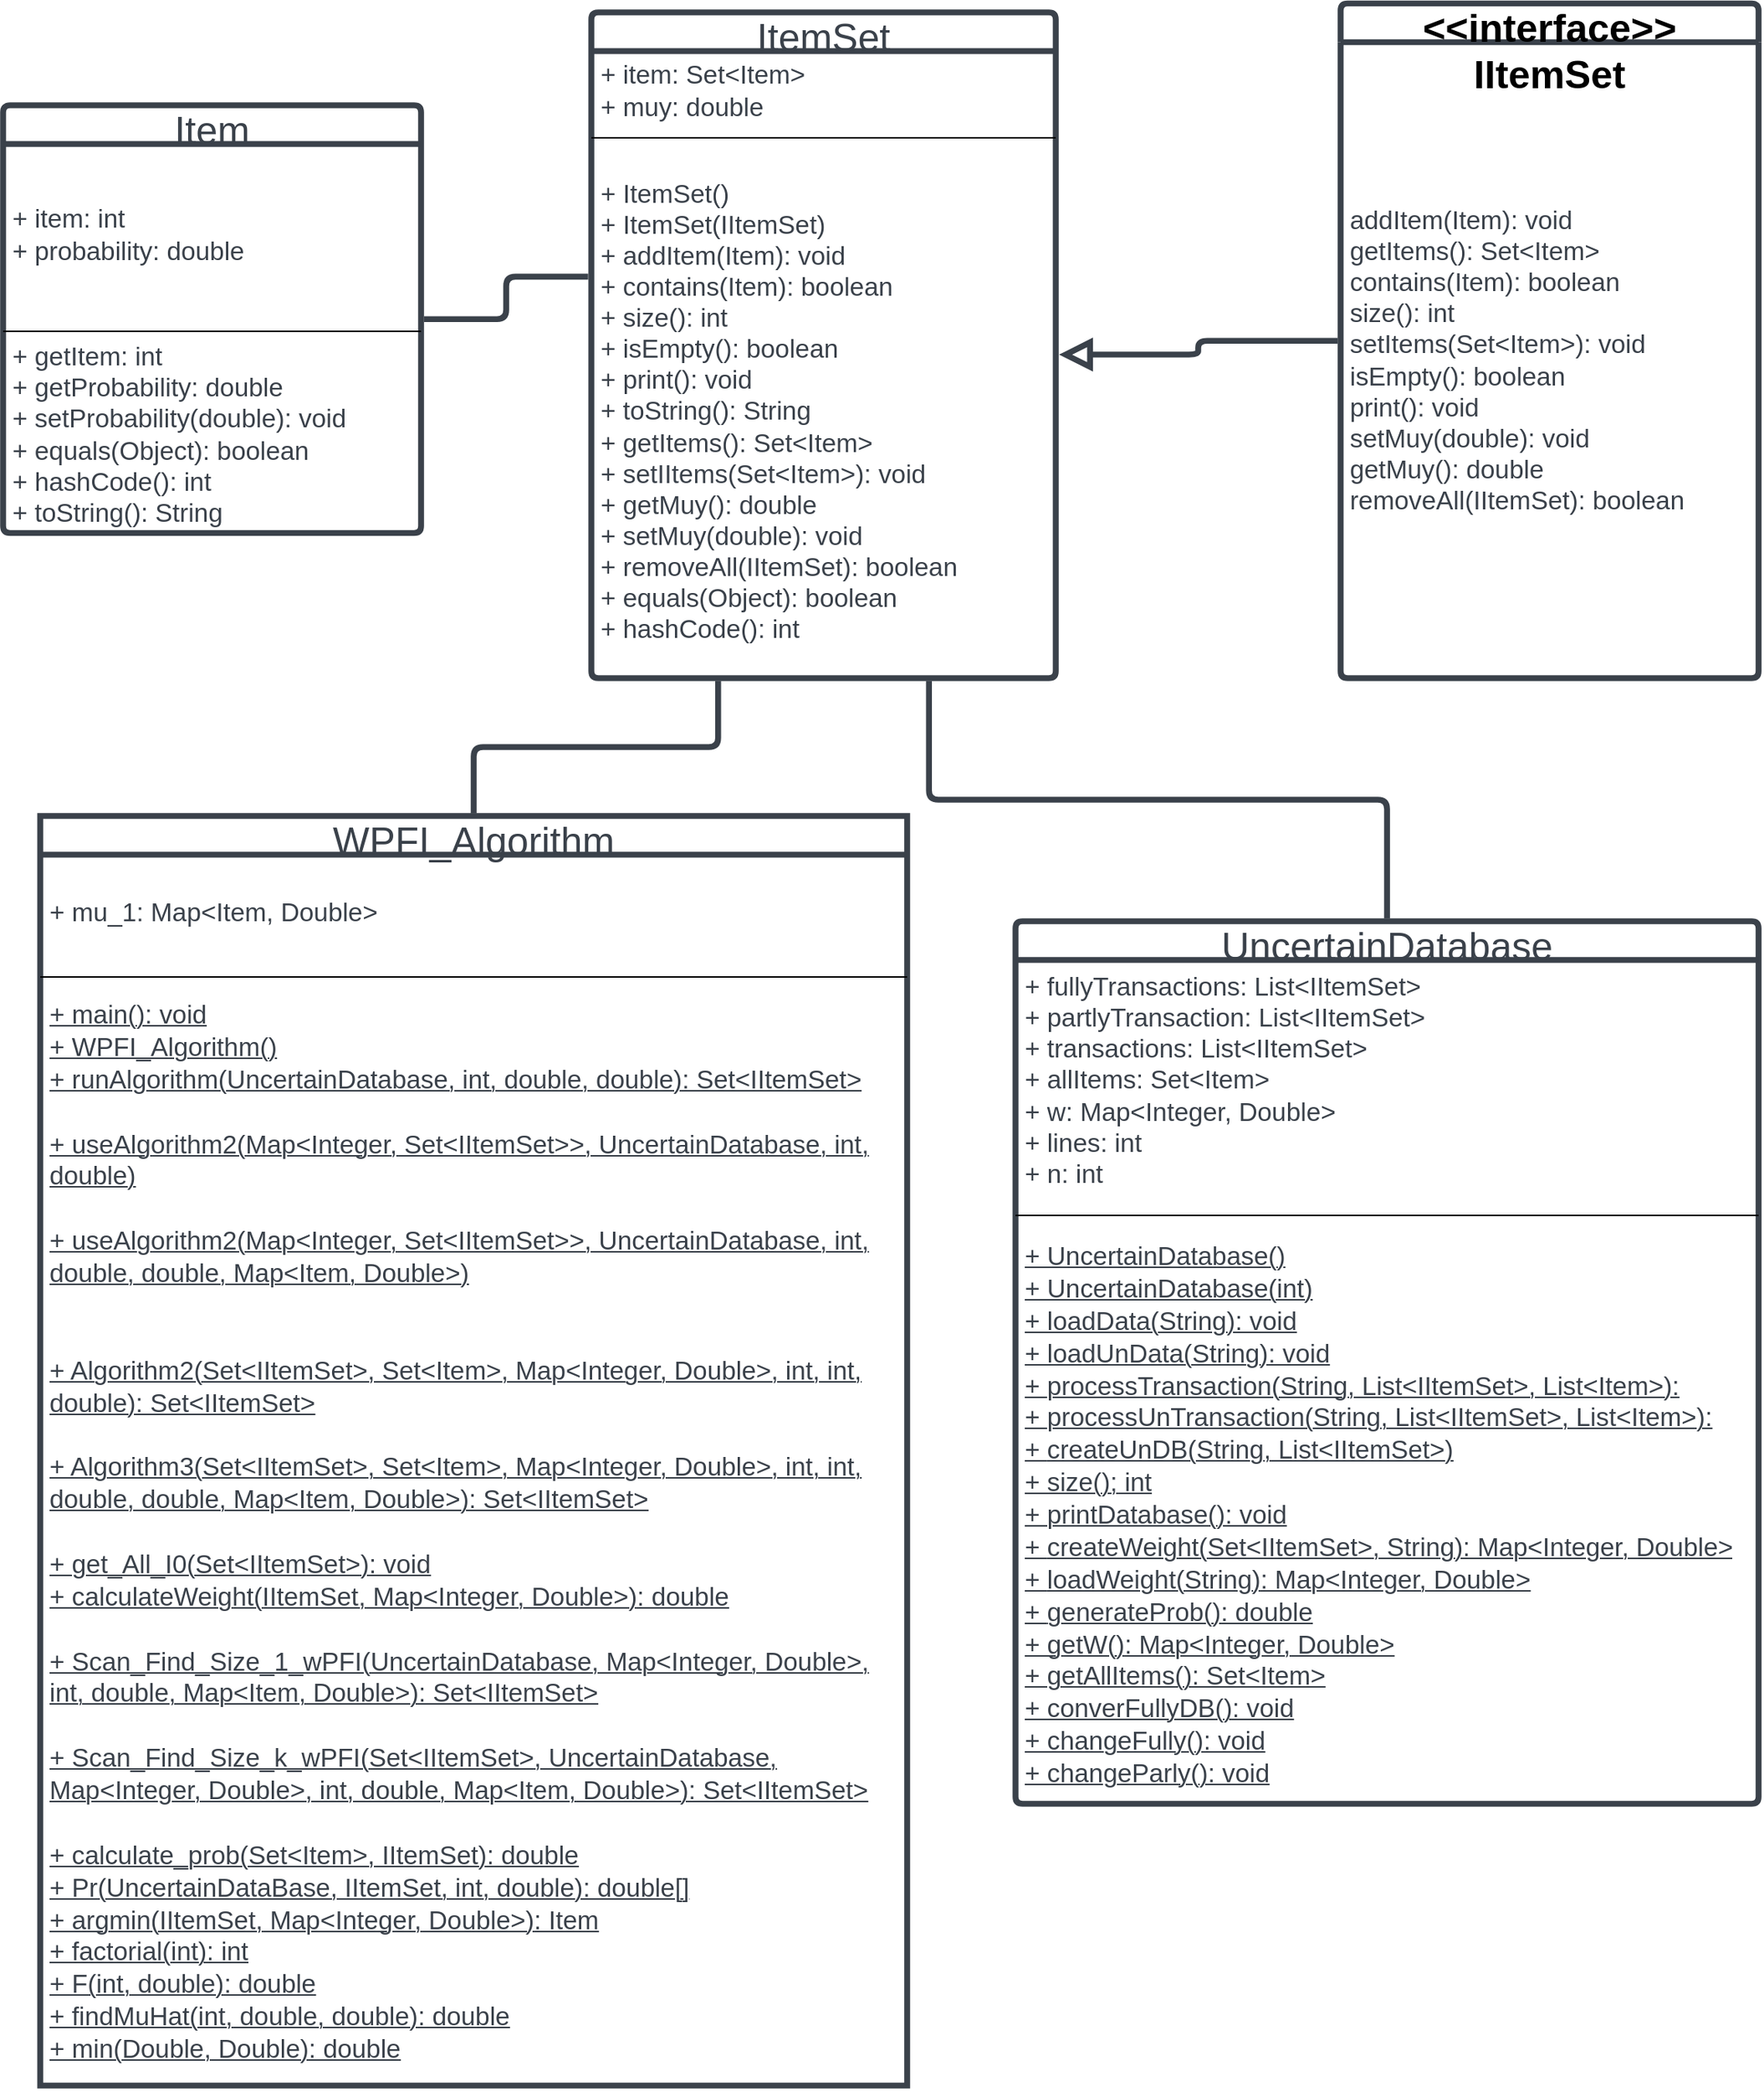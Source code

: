 <mxfile version="22.1.18" type="device">
  <diagram name="Trang-1" id="Hv0e7ztBrr9cdC-deEKX">
    <mxGraphModel dx="1960" dy="2292" grid="1" gridSize="10" guides="1" tooltips="1" connect="1" arrows="1" fold="1" page="1" pageScale="1" pageWidth="827" pageHeight="1169" math="0" shadow="0">
      <root>
        <mxCell id="0" />
        <mxCell id="1" parent="0" />
        <mxCell id="EFobRQ2AVmHJE45BsGNO-1" value="ItemSet" style="html=1;overflow=block;blockSpacing=1;swimlane;childLayout=stackLayout;horizontal=1;horizontalStack=0;resizeParent=1;resizeParentMax=0;resizeLast=0;collapsible=0;fontStyle=0;marginBottom=0;swimlaneFillColor=#ffffff;startSize=25;whiteSpace=wrap;fontSize=25;fontColor=#3a414a;align=center;spacing=0;strokeColor=#3a414a;strokeOpacity=100;rounded=1;absoluteArcSize=1;arcSize=9;strokeWidth=3.8;" parent="1" vertex="1">
          <mxGeometry x="640" y="-410" width="300" height="430" as="geometry" />
        </mxCell>
        <mxCell id="EFobRQ2AVmHJE45BsGNO-2" value="+ item: Set&amp;lt;Item&amp;gt;&#xa;+ muy: double" style="part=1;html=1;resizeHeight=0;strokeColor=none;fillColor=none;align=left;verticalAlign=middle;spacingLeft=4;spacingRight=4;overflow=hidden;rotatable=0;points=[[0,0.5],[1,0.5]];portConstraint=eastwest;swimlaneFillColor=#ffffff;strokeOpacity=100;whiteSpace=wrap;fontSize=16.7;fontColor=#3a414a;" parent="EFobRQ2AVmHJE45BsGNO-1" vertex="1">
          <mxGeometry y="25" width="300" height="52" as="geometry" />
        </mxCell>
        <mxCell id="EFobRQ2AVmHJE45BsGNO-3" value="" style="line;strokeWidth=1;fillColor=none;align=left;verticalAlign=middle;spacingTop=-1;spacingLeft=3;spacingRight=3;rotatable=0;labelPosition=right;points=[];portConstraint=eastwest;" parent="EFobRQ2AVmHJE45BsGNO-1" vertex="1">
          <mxGeometry y="77" width="300" height="8" as="geometry" />
        </mxCell>
        <mxCell id="EFobRQ2AVmHJE45BsGNO-4" value="+ ItemSet()&#xa;+ ItemSet(IItemSet)&#xa;+ addItem(Item): void&#xa;+ contains(Item): boolean&#xa;+ size(): int&#xa;+ isEmpty(): boolean&#xa;+ print(): void&#xa;+ toString(): String&#xa;+ getItems(): Set&amp;lt;Item&amp;gt;&#xa;+ setIItems(Set&amp;lt;Item&amp;gt;): void&#xa;+ getMuy(): double&#xa;+ setMuy(double): void&#xa;+ removeAll(IItemSet): boolean&#xa;+ equals(Object): boolean&#xa;+ hashCode(): int" style="part=1;html=1;resizeHeight=0;strokeColor=none;fillColor=none;align=left;verticalAlign=middle;spacingLeft=4;spacingRight=4;overflow=hidden;rotatable=0;points=[[0,0.5],[1,0.5]];portConstraint=eastwest;swimlaneFillColor=#ffffff;strokeOpacity=100;whiteSpace=wrap;fontSize=16.7;fontColor=#3a414a;" parent="EFobRQ2AVmHJE45BsGNO-1" vertex="1">
          <mxGeometry y="85" width="300" height="345" as="geometry" />
        </mxCell>
        <mxCell id="EFobRQ2AVmHJE45BsGNO-5" value="UncertainDatabase" style="html=1;overflow=block;blockSpacing=1;swimlane;childLayout=stackLayout;horizontal=1;horizontalStack=0;resizeParent=1;resizeParentMax=0;resizeLast=0;collapsible=0;fontStyle=0;marginBottom=0;swimlaneFillColor=#ffffff;startSize=25;whiteSpace=wrap;fontSize=25;fontColor=#3a414a;align=center;spacing=0;strokeColor=#3a414a;strokeOpacity=100;rounded=1;absoluteArcSize=1;arcSize=9;strokeWidth=3.8;" parent="1" vertex="1">
          <mxGeometry x="914" y="177" width="480" height="570" as="geometry" />
        </mxCell>
        <mxCell id="EFobRQ2AVmHJE45BsGNO-6" value="+ fullyTransactions: List&amp;lt;IItemSet&amp;gt;&#xa;+ partlyTransaction: List&amp;lt;IItemSet&amp;gt;&#xa;+ transactions: List&amp;lt;IItemSet&amp;gt;&#xa;+ allItems: Set&amp;lt;Item&amp;gt;&#xa;+ w: Map&amp;lt;Integer, Double&amp;gt;&#xa;+ lines: int&#xa;+ n: int" style="part=1;html=1;resizeHeight=0;strokeColor=none;fillColor=none;align=left;verticalAlign=middle;spacingLeft=4;spacingRight=4;overflow=hidden;rotatable=0;points=[[0,0.5],[1,0.5]];portConstraint=eastwest;swimlaneFillColor=#ffffff;strokeOpacity=100;whiteSpace=wrap;fontSize=16.7;fontColor=#3a414a;" parent="EFobRQ2AVmHJE45BsGNO-5" vertex="1">
          <mxGeometry y="25" width="480" height="155" as="geometry" />
        </mxCell>
        <mxCell id="EFobRQ2AVmHJE45BsGNO-7" value="" style="line;strokeWidth=1;fillColor=none;align=left;verticalAlign=middle;spacingTop=-1;spacingLeft=3;spacingRight=3;rotatable=0;labelPosition=right;points=[];portConstraint=eastwest;" parent="EFobRQ2AVmHJE45BsGNO-5" vertex="1">
          <mxGeometry y="180" width="480" height="20" as="geometry" />
        </mxCell>
        <mxCell id="EFobRQ2AVmHJE45BsGNO-8" value="&lt;div style=&quot;display: flex; justify-content: center; align-items: baseline; font-size: 0px; line-height: 1.25; margin-top: -2px;&quot;&gt;&lt;span&gt;&lt;span style=&quot;font-size:16.7px;color:#3a414a;&quot;&gt;&lt;span style=&quot;font-size:16.7px;color:#3a414a;&quot;&gt;+ UncertainDatabase()&lt;br&gt;+ UncertainDatabase(int)&lt;br&gt;+ loadData(String): void&lt;br&gt;+ loadUnData(String): void&lt;br&gt;+ &lt;/span&gt;&lt;span style=&quot;font-size:16.7px;color:#3a414a;text-decoration: underline;&quot;&gt;processTransaction(String, List&amp;lt;IItemSet&amp;gt;, List&amp;lt;Item&amp;gt;): &lt;/span&gt;&lt;span style=&quot;font-size:16.7px;color:#3a414a;&quot;&gt; &lt;br&gt;+ &lt;/span&gt;&lt;span style=&quot;font-size:16.7px;color:#3a414a;text-decoration: underline;&quot;&gt;processUnTransaction(String, List&amp;lt;IItemSet&amp;gt;, List&amp;lt;Item&amp;gt;): &lt;br&gt;&lt;/span&gt;&lt;span style=&quot;font-size:16.7px;color:#3a414a;&quot;&gt;+ &lt;/span&gt;&lt;span style=&quot;font-size:16.7px;color:#3a414a;text-decoration: underline;&quot;&gt;createUnDB(String, List&amp;lt;IItemSet&amp;gt;)&lt;/span&gt;&lt;span style=&quot;font-size:16.7px;color:#3a414a;&quot;&gt;&lt;br&gt;+ size(); int&lt;br&gt;+ printDatabase(): void&lt;br&gt;+ &lt;/span&gt;&lt;span style=&quot;font-size:16.7px;color:#3a414a;text-decoration: underline;&quot;&gt;createWeight(Set&amp;lt;IItemSet&amp;gt;, String):  Map&amp;lt;Integer, Double&amp;gt;&lt;br&gt;&lt;/span&gt;&lt;span style=&quot;font-size:16.7px;color:#3a414a;&quot;&gt;+ &lt;/span&gt;&lt;span style=&quot;font-size:16.7px;color:#3a414a;text-decoration: underline;&quot;&gt;loadWeight(String): Map&amp;lt;Integer, Double&amp;gt;&lt;/span&gt;&lt;br&gt;&lt;/span&gt;&lt;span style=&quot;font-size:16.7px;color:#3a414a;&quot;&gt;+ &lt;/span&gt;&lt;span style=&quot;font-size:16.7px;color:#3a414a;text-decoration: underline;&quot;&gt;generateProb(): double&lt;br&gt;&lt;/span&gt;&lt;span style=&quot;font-size:16.7px;color:#3a414a;&quot;&gt;+ getW(): Map&amp;lt;Integer, Double&amp;gt;&lt;br&gt;+ getAllItems(): Set&amp;lt;Item&amp;gt;&lt;br&gt;+ converFullyDB(): void&lt;br&gt;+ changeFully(): void&lt;br&gt;+ changeParly(): void&lt;/span&gt;&lt;/span&gt;&lt;/div&gt;" style="part=1;html=1;resizeHeight=0;strokeColor=none;fillColor=none;align=left;verticalAlign=middle;spacingLeft=4;spacingRight=4;overflow=hidden;rotatable=0;points=[[0,0.5],[1,0.5]];portConstraint=eastwest;swimlaneFillColor=#ffffff;strokeOpacity=100;whiteSpace=wrap;fontSize=16.7;fontColor=#3a414a;fontStyle=4;" parent="EFobRQ2AVmHJE45BsGNO-5" vertex="1">
          <mxGeometry y="200" width="480" height="370" as="geometry" />
        </mxCell>
        <mxCell id="EFobRQ2AVmHJE45BsGNO-9" value="Item" style="html=1;overflow=block;blockSpacing=1;swimlane;childLayout=stackLayout;horizontal=1;horizontalStack=0;resizeParent=1;resizeParentMax=0;resizeLast=0;collapsible=0;fontStyle=0;marginBottom=0;swimlaneFillColor=#ffffff;startSize=25;whiteSpace=wrap;fontSize=25;fontColor=#3a414a;align=center;spacing=0;strokeColor=#3a414a;strokeOpacity=100;rounded=1;absoluteArcSize=1;arcSize=9;strokeWidth=3.8;" parent="1" vertex="1">
          <mxGeometry x="260" y="-350" width="270" height="276.25" as="geometry" />
        </mxCell>
        <mxCell id="EFobRQ2AVmHJE45BsGNO-10" value="+ item: int&#xa;+ probability: double" style="part=1;html=1;resizeHeight=0;strokeColor=none;fillColor=none;align=left;verticalAlign=middle;spacingLeft=4;spacingRight=4;overflow=hidden;rotatable=0;points=[[0,0.5],[1,0.5]];portConstraint=eastwest;swimlaneFillColor=#ffffff;strokeOpacity=100;whiteSpace=wrap;fontSize=16.7;fontColor=#3a414a;" parent="EFobRQ2AVmHJE45BsGNO-9" vertex="1">
          <mxGeometry y="25" width="270" height="117" as="geometry" />
        </mxCell>
        <mxCell id="EFobRQ2AVmHJE45BsGNO-11" value="" style="line;strokeWidth=1;fillColor=none;align=left;verticalAlign=middle;spacingTop=-1;spacingLeft=3;spacingRight=3;rotatable=0;labelPosition=right;points=[];portConstraint=eastwest;" parent="EFobRQ2AVmHJE45BsGNO-9" vertex="1">
          <mxGeometry y="142" width="270" height="8" as="geometry" />
        </mxCell>
        <mxCell id="EFobRQ2AVmHJE45BsGNO-12" value="+ getItem: int&#xa;+ getProbability: double&#xa;+ setProbability(double): void&#xa;+ equals(Object): boolean&#xa;+ hashCode(): int&#xa;+ toString(): String" style="part=1;html=1;resizeHeight=0;strokeColor=none;fillColor=none;align=left;verticalAlign=middle;spacingLeft=4;spacingRight=4;overflow=hidden;rotatable=0;points=[[0,0.5],[1,0.5]];portConstraint=eastwest;swimlaneFillColor=#ffffff;strokeOpacity=100;whiteSpace=wrap;fontSize=16.7;fontColor=#3a414a;" parent="EFobRQ2AVmHJE45BsGNO-9" vertex="1">
          <mxGeometry y="150" width="270" height="126.25" as="geometry" />
        </mxCell>
        <mxCell id="EFobRQ2AVmHJE45BsGNO-13" value="WPFI_Algorithm" style="html=1;overflow=block;blockSpacing=1;swimlane;childLayout=stackLayout;horizontal=1;horizontalStack=0;resizeParent=1;resizeParentMax=0;resizeLast=0;collapsible=0;fontStyle=0;marginBottom=0;swimlaneFillColor=#ffffff;startSize=25;whiteSpace=wrap;fontSize=25;fontColor=#3a414a;align=center;spacing=0;strokeColor=#3a414a;strokeOpacity=100;rounded=1;absoluteArcSize=1;arcSize=0;strokeWidth=3.8;" parent="1" vertex="1">
          <mxGeometry x="284" y="109" width="560" height="820" as="geometry" />
        </mxCell>
        <mxCell id="EFobRQ2AVmHJE45BsGNO-14" value="+ mu_1: Map&amp;lt;Item, Double&amp;gt;" style="part=1;html=1;resizeHeight=0;strokeColor=none;fillColor=none;align=left;verticalAlign=middle;spacingLeft=4;spacingRight=4;overflow=hidden;rotatable=0;points=[[0,0.5],[1,0.5]];portConstraint=eastwest;swimlaneFillColor=#ffffff;strokeOpacity=100;whiteSpace=wrap;fontSize=16.7;fontColor=#3a414a;" parent="EFobRQ2AVmHJE45BsGNO-13" vertex="1">
          <mxGeometry y="25" width="560" height="75" as="geometry" />
        </mxCell>
        <mxCell id="EFobRQ2AVmHJE45BsGNO-15" value="" style="line;strokeWidth=1;fillColor=none;align=left;verticalAlign=middle;spacingTop=-1;spacingLeft=3;spacingRight=3;rotatable=0;labelPosition=right;points=[];portConstraint=eastwest;" parent="EFobRQ2AVmHJE45BsGNO-13" vertex="1">
          <mxGeometry y="100" width="560" height="8" as="geometry" />
        </mxCell>
        <mxCell id="EFobRQ2AVmHJE45BsGNO-16" value="&lt;div style=&quot;display: flex; justify-content: center; align-items: baseline; font-size: 0px; line-height: 1.25; margin-top: -2px;&quot;&gt;&lt;span&gt;&lt;span style=&quot;font-size:16.7px;color:#3a414a;&quot;&gt;&lt;span style=&quot;font-size:16.7px;color:#3a414a;&quot;&gt;+ main(): void&lt;br&gt;+ WPFI_Algorithm()&lt;br&gt;+ runAlgorithm(UncertainDatabase, int, double, double): Set&amp;lt;IItemSet&amp;gt;&lt;br&gt;&lt;br&gt;&lt;/span&gt;&lt;span style=&quot;font-size:16.7px;color:#3a414a;text-decoration: underline;&quot;&gt;+ useAlgorithm2(Map&amp;lt;Integer, Set&amp;lt;IItemSet&amp;gt;&amp;gt;, UncertainDatabase, int, double)&lt;/span&gt;&lt;span style=&quot;font-size:16.7px;color:#3a414a;&quot;&gt;&lt;br&gt;&lt;br&gt;&lt;/span&gt;&lt;span style=&quot;font-size:16.7px;color:#3a414a;text-decoration: underline;&quot;&gt;+ useAlgorithm2(Map&amp;lt;Integer, Set&amp;lt;IItemSet&amp;gt;&amp;gt;, UncertainDatabase, int, double, double, Map&amp;lt;Item, Double&amp;gt;)&lt;/span&gt;&lt;span style=&quot;font-size:16.7px;color:#3a414a;&quot;&gt;&lt;br&gt;&lt;br&gt;&lt;br&gt;&lt;/span&gt;&lt;span style=&quot;font-size:16.7px;color:#3a414a;text-decoration: underline;&quot;&gt;+ Algorithm2(Set&amp;lt;IItemSet&amp;gt;, Set&amp;lt;Item&amp;gt;, Map&amp;lt;Integer, Double&amp;gt;, int, int, double): Set&amp;lt;IItemSet&amp;gt;&lt;br&gt;&lt;br&gt;+ Algorithm3(Set&amp;lt;IItemSet&amp;gt;, Set&amp;lt;Item&amp;gt;, Map&amp;lt;Integer, Double&amp;gt;, int, int, double, double, Map&amp;lt;Item, Double&amp;gt;): Set&amp;lt;IItemSet&amp;gt;&lt;br&gt;&lt;br&gt;+ get_All_I0(Set&amp;lt;IItemSet&amp;gt;): void&lt;br&gt;+ calculateWeight(IItemSet, Map&amp;lt;Integer, Double&amp;gt;): double&lt;br&gt;&lt;br&gt;+ Scan_Find_Size_1_wPFI(UncertainDatabase, Map&amp;lt;Integer, Double&amp;gt;, int, double, Map&amp;lt;Item, Double&amp;gt;): Set&amp;lt;IItemSet&amp;gt;&lt;br&gt;&lt;br&gt;+ Scan_Find_Size_k_wPFI(Set&amp;lt;IItemSet&amp;gt;, UncertainDatabase, Map&amp;lt;Integer, Double&amp;gt;, int, double, Map&amp;lt;Item, Double&amp;gt;): Set&amp;lt;IItemSet&amp;gt;&lt;br&gt;&lt;br&gt;+ calculate_prob(Set&amp;lt;Item&amp;gt;, IItemSet): double&lt;br&gt;+ Pr(UncertainDataBase, IItemSet, int, double): double[]&lt;br&gt;+ argmin(IItemSet, Map&amp;lt;Integer, Double&amp;gt;): Item&lt;br&gt;+ factorial(int): int&lt;br&gt;+ F(int, double): double&lt;br&gt;+ findMuHat(int, double, double): double&lt;br&gt;+ min(Double, Double): double&lt;/span&gt;&lt;/span&gt;&lt;/span&gt;&lt;/div&gt;" style="part=1;html=1;resizeHeight=0;strokeColor=none;fillColor=none;align=left;verticalAlign=middle;spacingLeft=4;spacingRight=4;overflow=hidden;rotatable=0;points=[[0,0.5],[1,0.5]];portConstraint=eastwest;swimlaneFillColor=#ffffff;strokeOpacity=100;whiteSpace=wrap;fontSize=16.7;fontColor=#3a414a;fontStyle=4;" parent="EFobRQ2AVmHJE45BsGNO-13" vertex="1">
          <mxGeometry y="108" width="560" height="712" as="geometry" />
        </mxCell>
        <mxCell id="EFobRQ2AVmHJE45BsGNO-17" value="&amp;lt;&amp;lt;interface&amp;gt;&amp;gt;&lt;br&gt;IItemSet" style="html=1;overflow=block;blockSpacing=1;swimlane;childLayout=stackLayout;horizontal=1;horizontalStack=0;resizeParent=1;resizeParentMax=0;resizeLast=0;collapsible=0;marginBottom=0;swimlaneFillColor=#ffffff;startSize=25;whiteSpace=wrap;fontSize=25.2;fontStyle=1;align=center;spacing=0;strokeColor=#3a414a;strokeOpacity=100;rounded=1;absoluteArcSize=1;arcSize=9;strokeWidth=3.8;" parent="1" vertex="1">
          <mxGeometry x="1124" y="-415.75" width="270" height="435.75" as="geometry" />
        </mxCell>
        <mxCell id="EFobRQ2AVmHJE45BsGNO-18" value="addItem(Item): void&#xa;getItems(): Set&amp;lt;Item&amp;gt;&#xa;contains(Item): boolean&#xa;size(): int&#xa;setItems(Set&amp;lt;Item&amp;gt;): void&#xa;isEmpty(): boolean&#xa;print(): void&#xa;setMuy(double): void&#xa;getMuy(): double&#xa;removeAll(IItemSet): boolean" style="part=1;html=1;resizeHeight=0;strokeColor=none;fillColor=none;align=left;verticalAlign=middle;spacingLeft=4;spacingRight=4;overflow=hidden;rotatable=0;points=[[0,0.5],[1,0.5]];portConstraint=eastwest;swimlaneFillColor=#ffffff;strokeOpacity=100;whiteSpace=wrap;fontSize=16.7;fontColor=#3a414a;" parent="EFobRQ2AVmHJE45BsGNO-17" vertex="1">
          <mxGeometry y="25" width="270" height="410.75" as="geometry" />
        </mxCell>
        <mxCell id="EFobRQ2AVmHJE45BsGNO-19" value="" style="html=1;jettySize=18;whiteSpace=wrap;fontSize=13;strokeColor=#3a414a;strokeOpacity=100;strokeWidth=3.8;rounded=1;arcSize=12;edgeStyle=orthogonalEdgeStyle;startArrow=none;endArrow=block;endFill=0;endSize=12;exitX=-0.007;exitY=0.5;exitPerimeter=0;entryX=1.007;entryY=0.514;entryPerimeter=0;lucidId=4dw5Z8OQDCyN;" parent="1" source="EFobRQ2AVmHJE45BsGNO-17" target="EFobRQ2AVmHJE45BsGNO-1" edge="1">
          <mxGeometry width="100" height="100" relative="1" as="geometry">
            <Array as="points" />
          </mxGeometry>
        </mxCell>
        <mxCell id="EFobRQ2AVmHJE45BsGNO-20" value="" style="html=1;jettySize=18;whiteSpace=wrap;fontSize=13;strokeColor=#3a414a;strokeOpacity=100;strokeWidth=3.8;rounded=1;arcSize=12;edgeStyle=orthogonalEdgeStyle;startArrow=none;endArrow=none;exitX=1.007;exitY=0.5;exitPerimeter=0;entryX=-0.007;entryY=0.397;entryPerimeter=0;lucidId=4dw5Ni6_6u0f;" parent="1" source="EFobRQ2AVmHJE45BsGNO-9" target="EFobRQ2AVmHJE45BsGNO-1" edge="1">
          <mxGeometry width="100" height="100" relative="1" as="geometry">
            <Array as="points" />
          </mxGeometry>
        </mxCell>
        <mxCell id="EFobRQ2AVmHJE45BsGNO-21" value="" style="html=1;jettySize=18;whiteSpace=wrap;fontSize=13;strokeColor=#3a414a;strokeOpacity=100;strokeWidth=3.8;rounded=1;arcSize=12;edgeStyle=orthogonalEdgeStyle;startArrow=none;endArrow=none;exitX=0.273;exitY=1.004;exitPerimeter=0;entryX=0.5;entryY=-0.002;entryPerimeter=0;lucidId=4dw5RCdXFPc-;" parent="1" source="EFobRQ2AVmHJE45BsGNO-1" target="EFobRQ2AVmHJE45BsGNO-13" edge="1">
          <mxGeometry width="100" height="100" relative="1" as="geometry">
            <Array as="points" />
          </mxGeometry>
        </mxCell>
        <mxCell id="EFobRQ2AVmHJE45BsGNO-22" value="" style="html=1;jettySize=18;whiteSpace=wrap;fontSize=13;strokeColor=#3a414a;strokeOpacity=100;strokeWidth=3.8;rounded=1;arcSize=12;edgeStyle=orthogonalEdgeStyle;startArrow=none;endArrow=none;exitX=0.727;exitY=1.004;exitPerimeter=0;entryX=0.5;entryY=-0.003;entryPerimeter=0;lucidId=4dw5zNUh3Hg-;" parent="1" source="EFobRQ2AVmHJE45BsGNO-1" target="EFobRQ2AVmHJE45BsGNO-5" edge="1">
          <mxGeometry width="100" height="100" relative="1" as="geometry">
            <Array as="points" />
          </mxGeometry>
        </mxCell>
      </root>
    </mxGraphModel>
  </diagram>
</mxfile>

